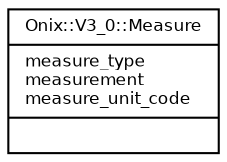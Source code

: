 digraph G {
  fontname = "Bitstream Vera Sans"
  fontsize = 8

  node [
    fontname = "Bitstream Vera Sans"
    fontsize = 8
    shape = "record"
  ]

  edge [
    fontname = "Bitstream Vera Sans"
    fontsize = 8
  ]

  Measure [
    label = "{Onix::V3_0::Measure\l|measure_type\lmeasurement\lmeasure_unit_code\l|\l}"
  ]




}

